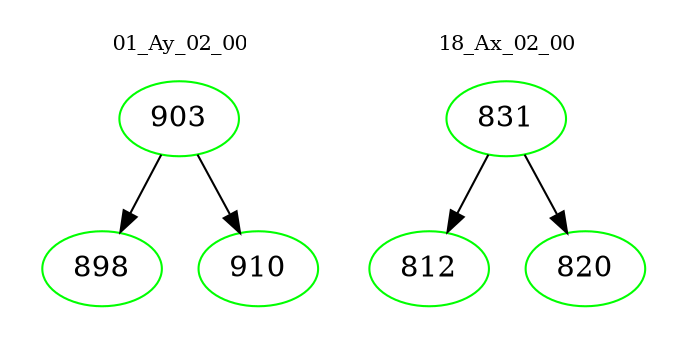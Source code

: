 digraph{
subgraph cluster_0 {
color = white
label = "01_Ay_02_00";
fontsize=10;
T0_903 [label="903", color="green"]
T0_903 -> T0_898 [color="black"]
T0_898 [label="898", color="green"]
T0_903 -> T0_910 [color="black"]
T0_910 [label="910", color="green"]
}
subgraph cluster_1 {
color = white
label = "18_Ax_02_00";
fontsize=10;
T1_831 [label="831", color="green"]
T1_831 -> T1_812 [color="black"]
T1_812 [label="812", color="green"]
T1_831 -> T1_820 [color="black"]
T1_820 [label="820", color="green"]
}
}

